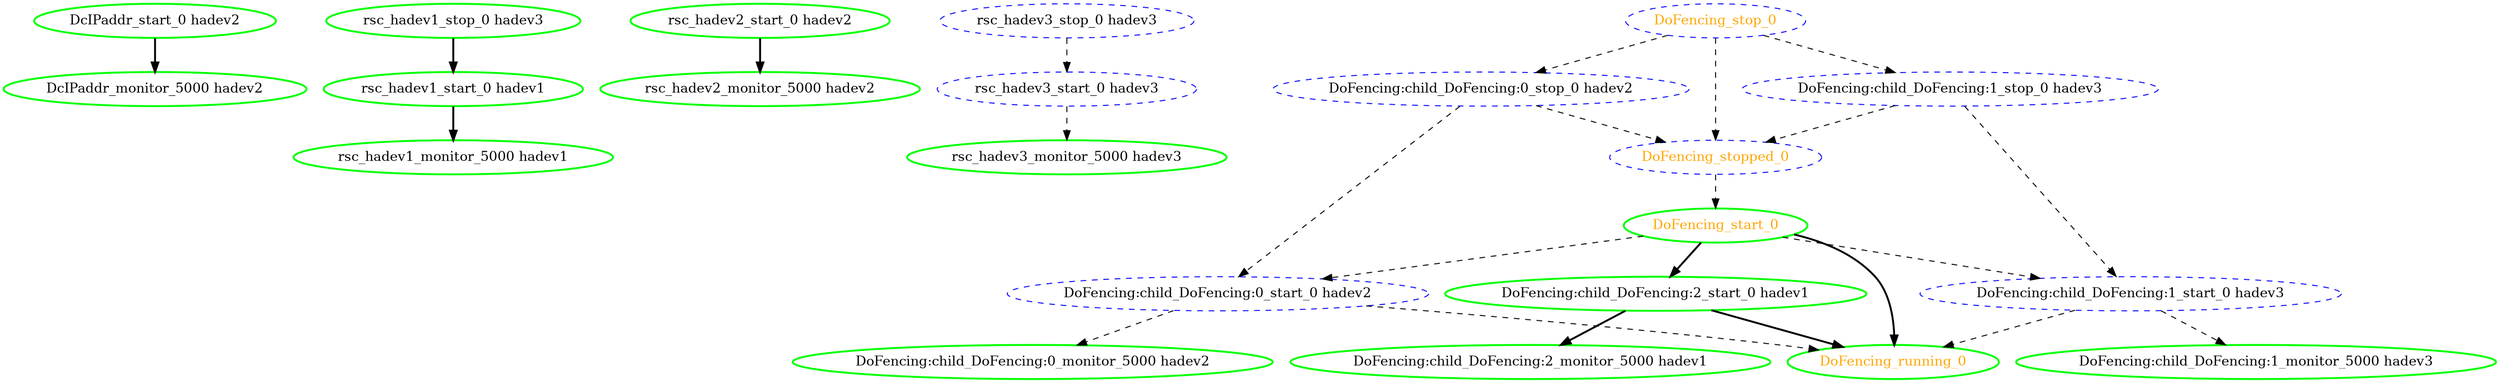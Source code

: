 digraph "g" {
	size = "30,30"
"DcIPaddr_start_0 hadev2" [ style=bold color="green" fontcolor="black" ]
"DcIPaddr_monitor_5000 hadev2" [ style=bold color="green" fontcolor="black" ]
"rsc_hadev1_stop_0 hadev3" [ style=bold color="green" fontcolor="black" ]
"rsc_hadev1_start_0 hadev1" [ style=bold color="green" fontcolor="black" ]
"rsc_hadev1_monitor_5000 hadev1" [ style=bold color="green" fontcolor="black" ]
"rsc_hadev2_start_0 hadev2" [ style=bold color="green" fontcolor="black" ]
"rsc_hadev2_monitor_5000 hadev2" [ style=bold color="green" fontcolor="black" ]
"rsc_hadev3_stop_0 hadev3" [ style="dashed" color="blue" fontcolor="black" ]
"rsc_hadev3_start_0 hadev3" [ style="dashed" color="blue" fontcolor="black" ]
"rsc_hadev3_monitor_5000 hadev3" [ style=bold color="green" fontcolor="black" ]
"DoFencing:child_DoFencing:0_stop_0 hadev2" [ style="dashed" color="blue" fontcolor="black" ]
"DoFencing:child_DoFencing:0_start_0 hadev2" [ style="dashed" color="blue" fontcolor="black" ]
"DoFencing:child_DoFencing:0_monitor_5000 hadev2" [ style=bold color="green" fontcolor="black" ]
"DoFencing:child_DoFencing:1_stop_0 hadev3" [ style="dashed" color="blue" fontcolor="black" ]
"DoFencing:child_DoFencing:1_start_0 hadev3" [ style="dashed" color="blue" fontcolor="black" ]
"DoFencing:child_DoFencing:1_monitor_5000 hadev3" [ style=bold color="green" fontcolor="black" ]
"DoFencing:child_DoFencing:2_start_0 hadev1" [ style=bold color="green" fontcolor="black" ]
"DoFencing:child_DoFencing:2_monitor_5000 hadev1" [ style=bold color="green" fontcolor="black" ]
"DoFencing_start_0" [ style=bold color="green" fontcolor="orange" ]
"DoFencing_running_0" [ style=bold color="green" fontcolor="orange" ]
"DoFencing_stop_0" [ style="dashed" color="blue" fontcolor="orange" ]
"DoFencing_stopped_0" [ style="dashed" color="blue" fontcolor="orange" ]
"DcIPaddr_start_0 hadev2" -> "DcIPaddr_monitor_5000 hadev2" [ style = bold]
"rsc_hadev1_stop_0 hadev3" -> "rsc_hadev1_start_0 hadev1" [ style = bold]
"rsc_hadev1_start_0 hadev1" -> "rsc_hadev1_monitor_5000 hadev1" [ style = bold]
"rsc_hadev2_start_0 hadev2" -> "rsc_hadev2_monitor_5000 hadev2" [ style = bold]
"rsc_hadev3_stop_0 hadev3" -> "rsc_hadev3_start_0 hadev3" [ style = dashed]
"rsc_hadev3_start_0 hadev3" -> "rsc_hadev3_monitor_5000 hadev3" [ style = dashed]
"DoFencing_stop_0" -> "DoFencing:child_DoFencing:0_stop_0 hadev2" [ style = dashed]
"DoFencing:child_DoFencing:0_stop_0 hadev2" -> "DoFencing:child_DoFencing:0_start_0 hadev2" [ style = dashed]
"DoFencing_start_0" -> "DoFencing:child_DoFencing:0_start_0 hadev2" [ style = dashed]
"DoFencing:child_DoFencing:0_start_0 hadev2" -> "DoFencing:child_DoFencing:0_monitor_5000 hadev2" [ style = dashed]
"DoFencing_stop_0" -> "DoFencing:child_DoFencing:1_stop_0 hadev3" [ style = dashed]
"DoFencing:child_DoFencing:1_stop_0 hadev3" -> "DoFencing:child_DoFencing:1_start_0 hadev3" [ style = dashed]
"DoFencing_start_0" -> "DoFencing:child_DoFencing:1_start_0 hadev3" [ style = dashed]
"DoFencing:child_DoFencing:1_start_0 hadev3" -> "DoFencing:child_DoFencing:1_monitor_5000 hadev3" [ style = dashed]
"DoFencing_start_0" -> "DoFencing:child_DoFencing:2_start_0 hadev1" [ style = bold]
"DoFencing:child_DoFencing:2_start_0 hadev1" -> "DoFencing:child_DoFencing:2_monitor_5000 hadev1" [ style = bold]
"DoFencing_stopped_0" -> "DoFencing_start_0" [ style = dashed]
"DoFencing:child_DoFencing:0_start_0 hadev2" -> "DoFencing_running_0" [ style = dashed]
"DoFencing:child_DoFencing:1_start_0 hadev3" -> "DoFencing_running_0" [ style = dashed]
"DoFencing:child_DoFencing:2_start_0 hadev1" -> "DoFencing_running_0" [ style = bold]
"DoFencing_start_0" -> "DoFencing_running_0" [ style = bold]
"DoFencing_stop_0" -> "DoFencing_stopped_0" [ style = dashed]
"DoFencing:child_DoFencing:0_stop_0 hadev2" -> "DoFencing_stopped_0" [ style = dashed]
"DoFencing:child_DoFencing:1_stop_0 hadev3" -> "DoFencing_stopped_0" [ style = dashed]
}
